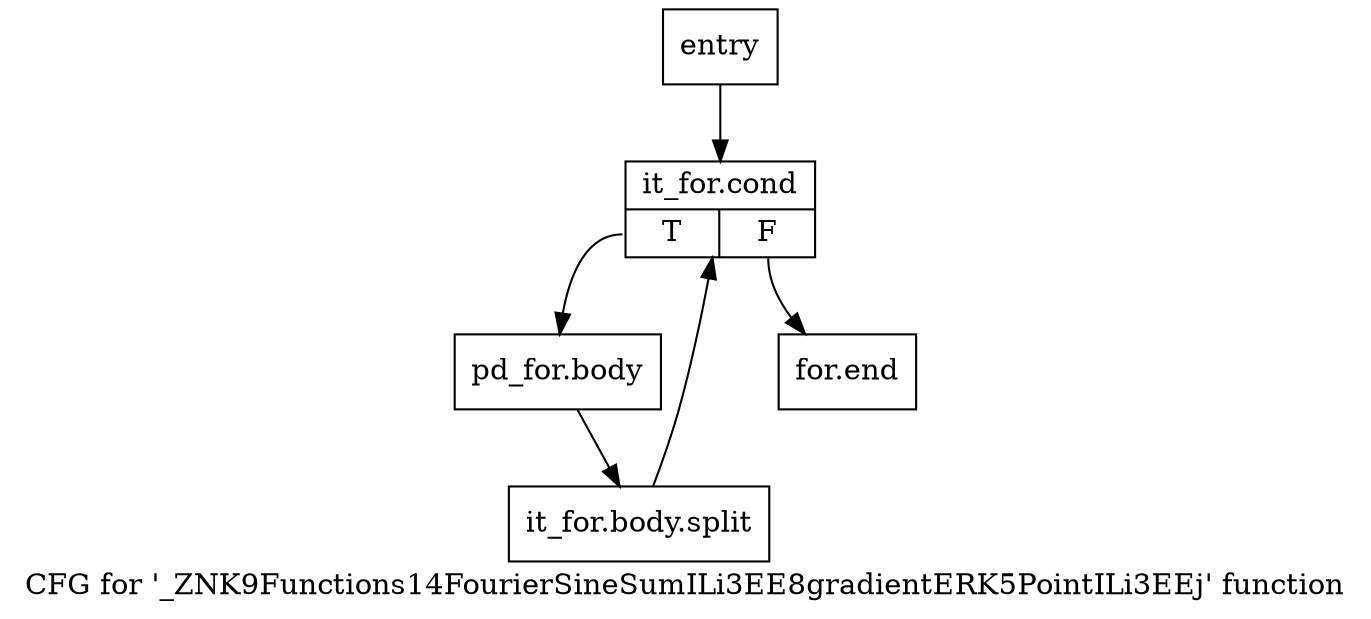 digraph "CFG for '_ZNK9Functions14FourierSineSumILi3EE8gradientERK5PointILi3EEj' function" {
	label="CFG for '_ZNK9Functions14FourierSineSumILi3EE8gradientERK5PointILi3EEj' function";

	Node0x597ad50 [shape=record,label="{entry}"];
	Node0x597ad50 -> Node0x597ada0;
	Node0x597ada0 [shape=record,label="{it_for.cond|{<s0>T|<s1>F}}"];
	Node0x597ada0:s0 -> Node0x597adf0;
	Node0x597ada0:s1 -> Node0x597ae40;
	Node0x597adf0 [shape=record,label="{pd_for.body}"];
	Node0x597adf0 -> Node0xa6aa800;
	Node0xa6aa800 [shape=record,label="{it_for.body.split}"];
	Node0xa6aa800 -> Node0x597ada0;
	Node0x597ae40 [shape=record,label="{for.end}"];
}
